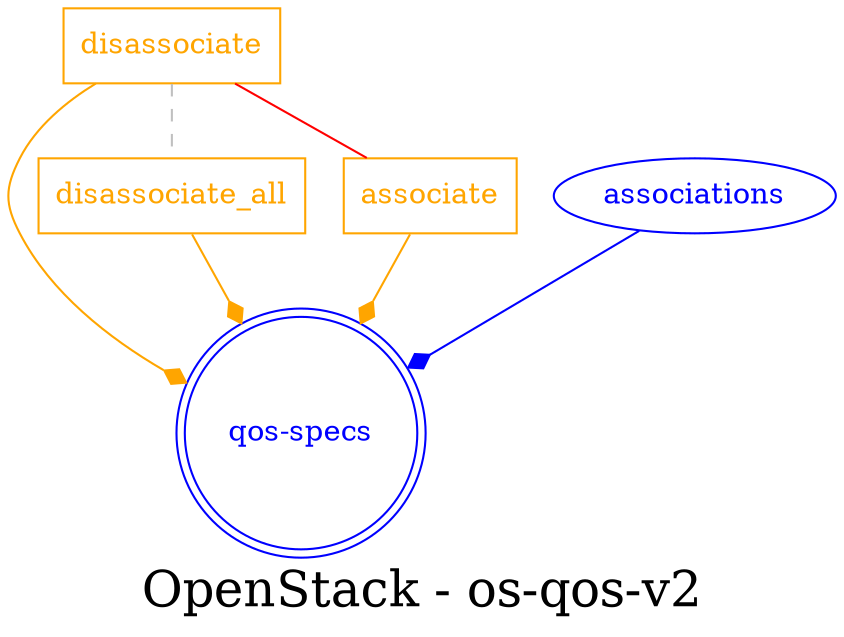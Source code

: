 digraph LexiconGraph {
graph[label="OpenStack - os-qos-v2", fontsize=24]
splines=true
"qos-specs" [color=blue, fontcolor=blue, shape=doublecircle]
"disassociate_all" [color=orange, fontcolor=orange, shape=box]
"disassociate_all" -> "qos-specs" [color=orange, fontcolor=orange, arrowhead=diamond, arrowtail=none]
"disassociate" -> "disassociate_all" [color=grey, fontcolor=grey, arrowhead=none, arrowtail=none, style=dashed]
"associate" [color=orange, fontcolor=orange, shape=box]
"associate" -> "qos-specs" [color=orange, fontcolor=orange, arrowhead=diamond, arrowtail=none]
"disassociate" -> "associate" [color=red, fontcolor=red, arrowhead=none, arrowtail=none]
"associations" -> "qos-specs" [color=blue, fontcolor=blue, arrowhead=diamond, arrowtail=none]
"associations" [color=blue, fontcolor=blue, shape=ellipse]
"disassociate" [color=orange, fontcolor=orange, shape=box]
"disassociate" -> "qos-specs" [color=orange, fontcolor=orange, arrowhead=diamond, arrowtail=none]
}
